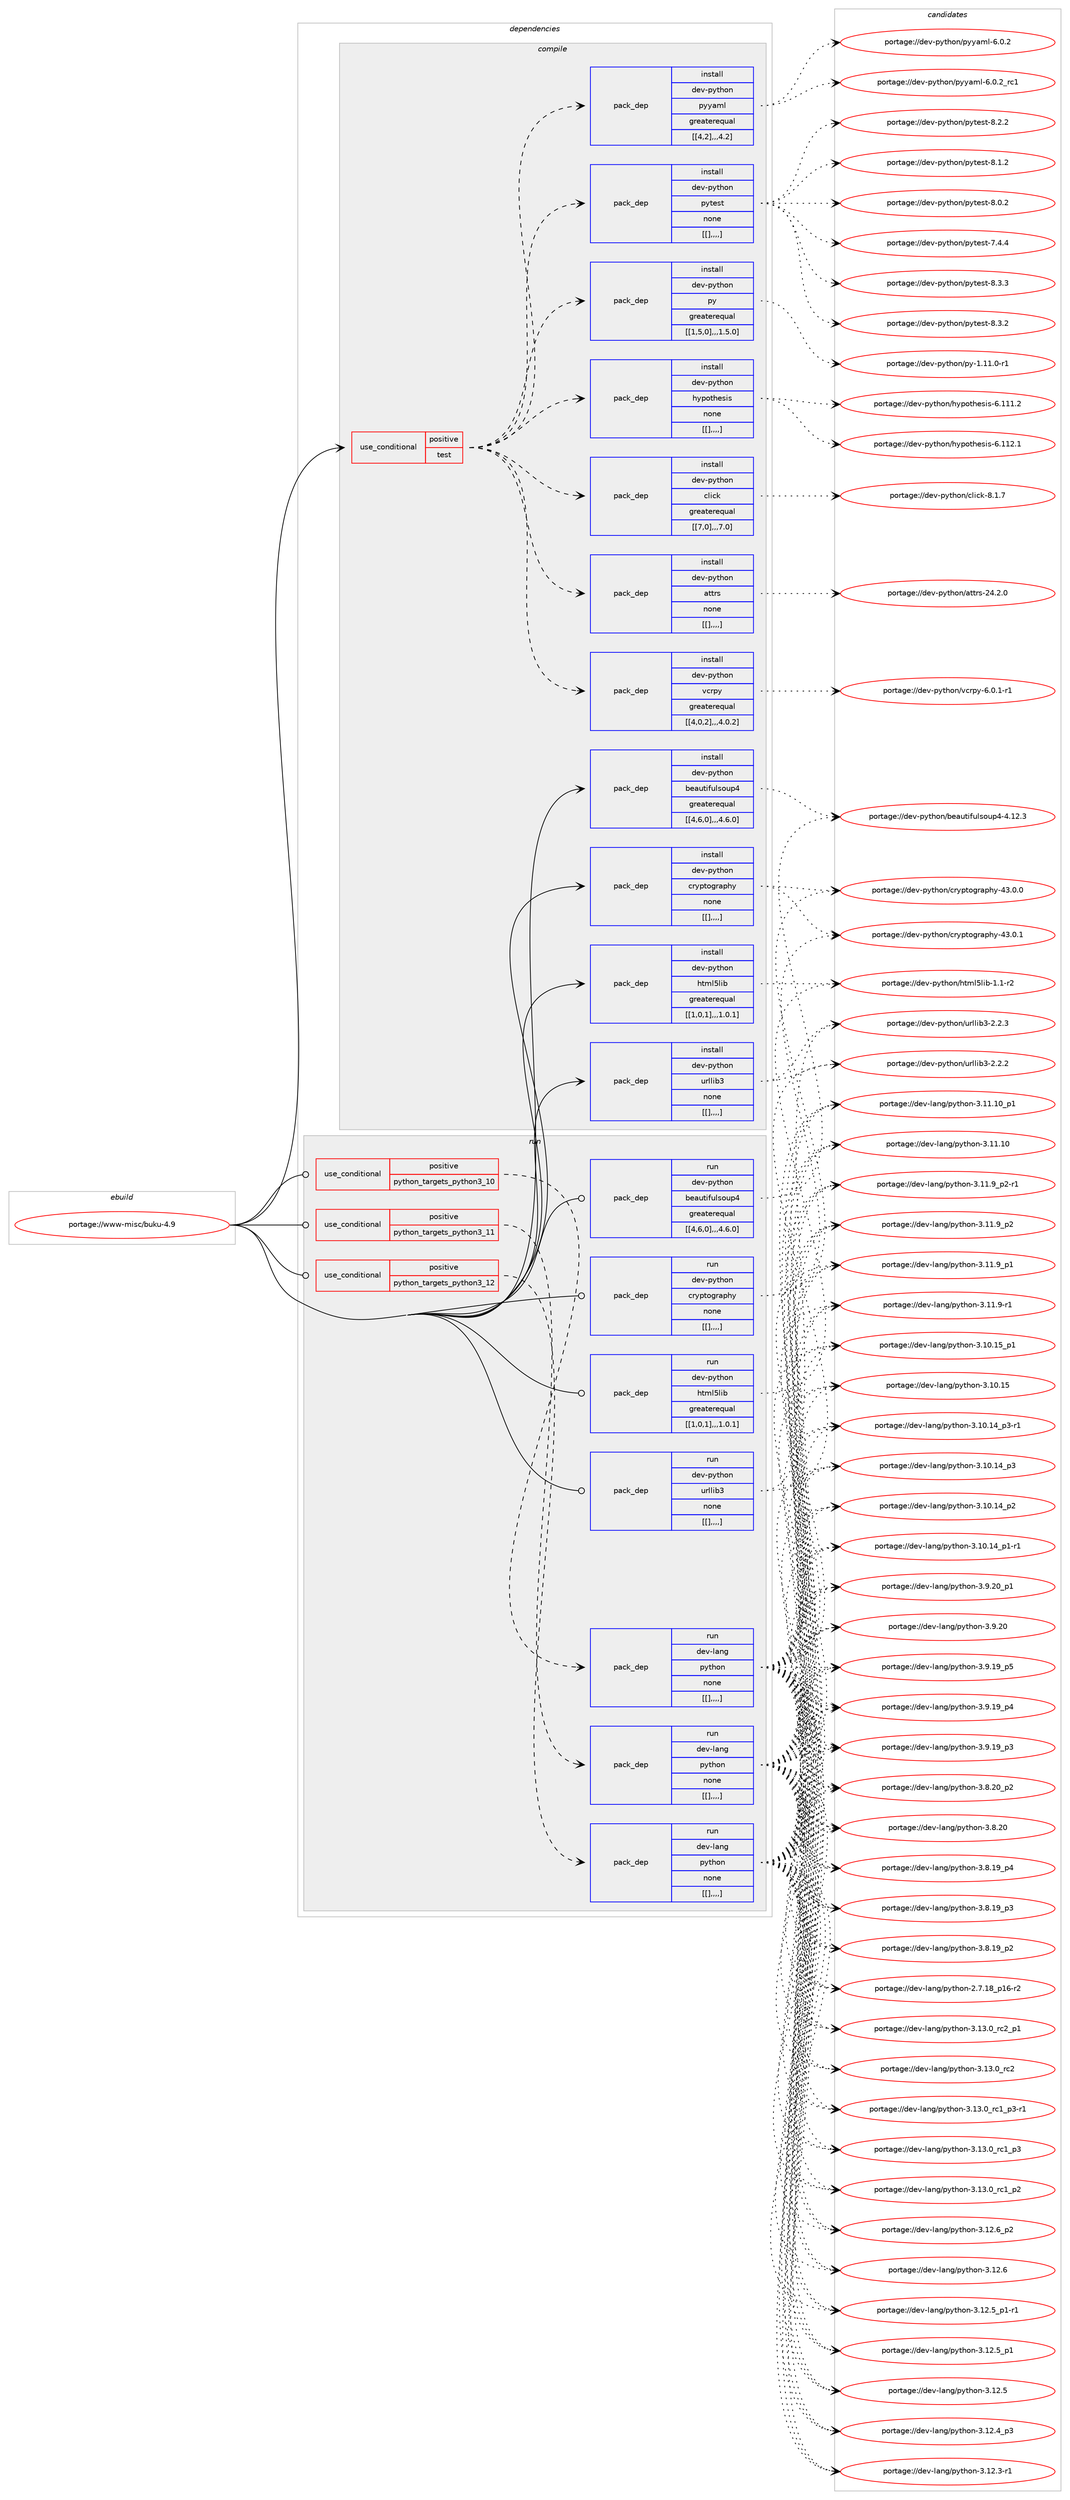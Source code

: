 digraph prolog {

# *************
# Graph options
# *************

newrank=true;
concentrate=true;
compound=true;
graph [rankdir=LR,fontname=Helvetica,fontsize=10,ranksep=1.5];#, ranksep=2.5, nodesep=0.2];
edge  [arrowhead=vee];
node  [fontname=Helvetica,fontsize=10];

# **********
# The ebuild
# **********

subgraph cluster_leftcol {
color=gray;
label=<<i>ebuild</i>>;
id [label="portage://www-misc/buku-4.9", color=red, width=4, href="../www-misc/buku-4.9.svg"];
}

# ****************
# The dependencies
# ****************

subgraph cluster_midcol {
color=gray;
label=<<i>dependencies</i>>;
subgraph cluster_compile {
fillcolor="#eeeeee";
style=filled;
label=<<i>compile</i>>;
subgraph cond125670 {
dependency466322 [label=<<TABLE BORDER="0" CELLBORDER="1" CELLSPACING="0" CELLPADDING="4"><TR><TD ROWSPAN="3" CELLPADDING="10">use_conditional</TD></TR><TR><TD>positive</TD></TR><TR><TD>test</TD></TR></TABLE>>, shape=none, color=red];
subgraph pack337269 {
dependency466323 [label=<<TABLE BORDER="0" CELLBORDER="1" CELLSPACING="0" CELLPADDING="4" WIDTH="220"><TR><TD ROWSPAN="6" CELLPADDING="30">pack_dep</TD></TR><TR><TD WIDTH="110">install</TD></TR><TR><TD>dev-python</TD></TR><TR><TD>attrs</TD></TR><TR><TD>none</TD></TR><TR><TD>[[],,,,]</TD></TR></TABLE>>, shape=none, color=blue];
}
dependency466322:e -> dependency466323:w [weight=20,style="dashed",arrowhead="vee"];
subgraph pack337270 {
dependency466324 [label=<<TABLE BORDER="0" CELLBORDER="1" CELLSPACING="0" CELLPADDING="4" WIDTH="220"><TR><TD ROWSPAN="6" CELLPADDING="30">pack_dep</TD></TR><TR><TD WIDTH="110">install</TD></TR><TR><TD>dev-python</TD></TR><TR><TD>click</TD></TR><TR><TD>greaterequal</TD></TR><TR><TD>[[7,0],,,7.0]</TD></TR></TABLE>>, shape=none, color=blue];
}
dependency466322:e -> dependency466324:w [weight=20,style="dashed",arrowhead="vee"];
subgraph pack337271 {
dependency466325 [label=<<TABLE BORDER="0" CELLBORDER="1" CELLSPACING="0" CELLPADDING="4" WIDTH="220"><TR><TD ROWSPAN="6" CELLPADDING="30">pack_dep</TD></TR><TR><TD WIDTH="110">install</TD></TR><TR><TD>dev-python</TD></TR><TR><TD>hypothesis</TD></TR><TR><TD>none</TD></TR><TR><TD>[[],,,,]</TD></TR></TABLE>>, shape=none, color=blue];
}
dependency466322:e -> dependency466325:w [weight=20,style="dashed",arrowhead="vee"];
subgraph pack337272 {
dependency466326 [label=<<TABLE BORDER="0" CELLBORDER="1" CELLSPACING="0" CELLPADDING="4" WIDTH="220"><TR><TD ROWSPAN="6" CELLPADDING="30">pack_dep</TD></TR><TR><TD WIDTH="110">install</TD></TR><TR><TD>dev-python</TD></TR><TR><TD>py</TD></TR><TR><TD>greaterequal</TD></TR><TR><TD>[[1,5,0],,,1.5.0]</TD></TR></TABLE>>, shape=none, color=blue];
}
dependency466322:e -> dependency466326:w [weight=20,style="dashed",arrowhead="vee"];
subgraph pack337273 {
dependency466327 [label=<<TABLE BORDER="0" CELLBORDER="1" CELLSPACING="0" CELLPADDING="4" WIDTH="220"><TR><TD ROWSPAN="6" CELLPADDING="30">pack_dep</TD></TR><TR><TD WIDTH="110">install</TD></TR><TR><TD>dev-python</TD></TR><TR><TD>pytest</TD></TR><TR><TD>none</TD></TR><TR><TD>[[],,,,]</TD></TR></TABLE>>, shape=none, color=blue];
}
dependency466322:e -> dependency466327:w [weight=20,style="dashed",arrowhead="vee"];
subgraph pack337274 {
dependency466328 [label=<<TABLE BORDER="0" CELLBORDER="1" CELLSPACING="0" CELLPADDING="4" WIDTH="220"><TR><TD ROWSPAN="6" CELLPADDING="30">pack_dep</TD></TR><TR><TD WIDTH="110">install</TD></TR><TR><TD>dev-python</TD></TR><TR><TD>pyyaml</TD></TR><TR><TD>greaterequal</TD></TR><TR><TD>[[4,2],,,4.2]</TD></TR></TABLE>>, shape=none, color=blue];
}
dependency466322:e -> dependency466328:w [weight=20,style="dashed",arrowhead="vee"];
subgraph pack337275 {
dependency466329 [label=<<TABLE BORDER="0" CELLBORDER="1" CELLSPACING="0" CELLPADDING="4" WIDTH="220"><TR><TD ROWSPAN="6" CELLPADDING="30">pack_dep</TD></TR><TR><TD WIDTH="110">install</TD></TR><TR><TD>dev-python</TD></TR><TR><TD>vcrpy</TD></TR><TR><TD>greaterequal</TD></TR><TR><TD>[[4,0,2],,,4.0.2]</TD></TR></TABLE>>, shape=none, color=blue];
}
dependency466322:e -> dependency466329:w [weight=20,style="dashed",arrowhead="vee"];
}
id:e -> dependency466322:w [weight=20,style="solid",arrowhead="vee"];
subgraph pack337276 {
dependency466330 [label=<<TABLE BORDER="0" CELLBORDER="1" CELLSPACING="0" CELLPADDING="4" WIDTH="220"><TR><TD ROWSPAN="6" CELLPADDING="30">pack_dep</TD></TR><TR><TD WIDTH="110">install</TD></TR><TR><TD>dev-python</TD></TR><TR><TD>beautifulsoup4</TD></TR><TR><TD>greaterequal</TD></TR><TR><TD>[[4,6,0],,,4.6.0]</TD></TR></TABLE>>, shape=none, color=blue];
}
id:e -> dependency466330:w [weight=20,style="solid",arrowhead="vee"];
subgraph pack337277 {
dependency466331 [label=<<TABLE BORDER="0" CELLBORDER="1" CELLSPACING="0" CELLPADDING="4" WIDTH="220"><TR><TD ROWSPAN="6" CELLPADDING="30">pack_dep</TD></TR><TR><TD WIDTH="110">install</TD></TR><TR><TD>dev-python</TD></TR><TR><TD>cryptography</TD></TR><TR><TD>none</TD></TR><TR><TD>[[],,,,]</TD></TR></TABLE>>, shape=none, color=blue];
}
id:e -> dependency466331:w [weight=20,style="solid",arrowhead="vee"];
subgraph pack337278 {
dependency466332 [label=<<TABLE BORDER="0" CELLBORDER="1" CELLSPACING="0" CELLPADDING="4" WIDTH="220"><TR><TD ROWSPAN="6" CELLPADDING="30">pack_dep</TD></TR><TR><TD WIDTH="110">install</TD></TR><TR><TD>dev-python</TD></TR><TR><TD>html5lib</TD></TR><TR><TD>greaterequal</TD></TR><TR><TD>[[1,0,1],,,1.0.1]</TD></TR></TABLE>>, shape=none, color=blue];
}
id:e -> dependency466332:w [weight=20,style="solid",arrowhead="vee"];
subgraph pack337279 {
dependency466333 [label=<<TABLE BORDER="0" CELLBORDER="1" CELLSPACING="0" CELLPADDING="4" WIDTH="220"><TR><TD ROWSPAN="6" CELLPADDING="30">pack_dep</TD></TR><TR><TD WIDTH="110">install</TD></TR><TR><TD>dev-python</TD></TR><TR><TD>urllib3</TD></TR><TR><TD>none</TD></TR><TR><TD>[[],,,,]</TD></TR></TABLE>>, shape=none, color=blue];
}
id:e -> dependency466333:w [weight=20,style="solid",arrowhead="vee"];
}
subgraph cluster_compileandrun {
fillcolor="#eeeeee";
style=filled;
label=<<i>compile and run</i>>;
}
subgraph cluster_run {
fillcolor="#eeeeee";
style=filled;
label=<<i>run</i>>;
subgraph cond125671 {
dependency466334 [label=<<TABLE BORDER="0" CELLBORDER="1" CELLSPACING="0" CELLPADDING="4"><TR><TD ROWSPAN="3" CELLPADDING="10">use_conditional</TD></TR><TR><TD>positive</TD></TR><TR><TD>python_targets_python3_10</TD></TR></TABLE>>, shape=none, color=red];
subgraph pack337280 {
dependency466335 [label=<<TABLE BORDER="0" CELLBORDER="1" CELLSPACING="0" CELLPADDING="4" WIDTH="220"><TR><TD ROWSPAN="6" CELLPADDING="30">pack_dep</TD></TR><TR><TD WIDTH="110">run</TD></TR><TR><TD>dev-lang</TD></TR><TR><TD>python</TD></TR><TR><TD>none</TD></TR><TR><TD>[[],,,,]</TD></TR></TABLE>>, shape=none, color=blue];
}
dependency466334:e -> dependency466335:w [weight=20,style="dashed",arrowhead="vee"];
}
id:e -> dependency466334:w [weight=20,style="solid",arrowhead="odot"];
subgraph cond125672 {
dependency466336 [label=<<TABLE BORDER="0" CELLBORDER="1" CELLSPACING="0" CELLPADDING="4"><TR><TD ROWSPAN="3" CELLPADDING="10">use_conditional</TD></TR><TR><TD>positive</TD></TR><TR><TD>python_targets_python3_11</TD></TR></TABLE>>, shape=none, color=red];
subgraph pack337281 {
dependency466337 [label=<<TABLE BORDER="0" CELLBORDER="1" CELLSPACING="0" CELLPADDING="4" WIDTH="220"><TR><TD ROWSPAN="6" CELLPADDING="30">pack_dep</TD></TR><TR><TD WIDTH="110">run</TD></TR><TR><TD>dev-lang</TD></TR><TR><TD>python</TD></TR><TR><TD>none</TD></TR><TR><TD>[[],,,,]</TD></TR></TABLE>>, shape=none, color=blue];
}
dependency466336:e -> dependency466337:w [weight=20,style="dashed",arrowhead="vee"];
}
id:e -> dependency466336:w [weight=20,style="solid",arrowhead="odot"];
subgraph cond125673 {
dependency466338 [label=<<TABLE BORDER="0" CELLBORDER="1" CELLSPACING="0" CELLPADDING="4"><TR><TD ROWSPAN="3" CELLPADDING="10">use_conditional</TD></TR><TR><TD>positive</TD></TR><TR><TD>python_targets_python3_12</TD></TR></TABLE>>, shape=none, color=red];
subgraph pack337282 {
dependency466339 [label=<<TABLE BORDER="0" CELLBORDER="1" CELLSPACING="0" CELLPADDING="4" WIDTH="220"><TR><TD ROWSPAN="6" CELLPADDING="30">pack_dep</TD></TR><TR><TD WIDTH="110">run</TD></TR><TR><TD>dev-lang</TD></TR><TR><TD>python</TD></TR><TR><TD>none</TD></TR><TR><TD>[[],,,,]</TD></TR></TABLE>>, shape=none, color=blue];
}
dependency466338:e -> dependency466339:w [weight=20,style="dashed",arrowhead="vee"];
}
id:e -> dependency466338:w [weight=20,style="solid",arrowhead="odot"];
subgraph pack337283 {
dependency466340 [label=<<TABLE BORDER="0" CELLBORDER="1" CELLSPACING="0" CELLPADDING="4" WIDTH="220"><TR><TD ROWSPAN="6" CELLPADDING="30">pack_dep</TD></TR><TR><TD WIDTH="110">run</TD></TR><TR><TD>dev-python</TD></TR><TR><TD>beautifulsoup4</TD></TR><TR><TD>greaterequal</TD></TR><TR><TD>[[4,6,0],,,4.6.0]</TD></TR></TABLE>>, shape=none, color=blue];
}
id:e -> dependency466340:w [weight=20,style="solid",arrowhead="odot"];
subgraph pack337284 {
dependency466341 [label=<<TABLE BORDER="0" CELLBORDER="1" CELLSPACING="0" CELLPADDING="4" WIDTH="220"><TR><TD ROWSPAN="6" CELLPADDING="30">pack_dep</TD></TR><TR><TD WIDTH="110">run</TD></TR><TR><TD>dev-python</TD></TR><TR><TD>cryptography</TD></TR><TR><TD>none</TD></TR><TR><TD>[[],,,,]</TD></TR></TABLE>>, shape=none, color=blue];
}
id:e -> dependency466341:w [weight=20,style="solid",arrowhead="odot"];
subgraph pack337285 {
dependency466342 [label=<<TABLE BORDER="0" CELLBORDER="1" CELLSPACING="0" CELLPADDING="4" WIDTH="220"><TR><TD ROWSPAN="6" CELLPADDING="30">pack_dep</TD></TR><TR><TD WIDTH="110">run</TD></TR><TR><TD>dev-python</TD></TR><TR><TD>html5lib</TD></TR><TR><TD>greaterequal</TD></TR><TR><TD>[[1,0,1],,,1.0.1]</TD></TR></TABLE>>, shape=none, color=blue];
}
id:e -> dependency466342:w [weight=20,style="solid",arrowhead="odot"];
subgraph pack337286 {
dependency466343 [label=<<TABLE BORDER="0" CELLBORDER="1" CELLSPACING="0" CELLPADDING="4" WIDTH="220"><TR><TD ROWSPAN="6" CELLPADDING="30">pack_dep</TD></TR><TR><TD WIDTH="110">run</TD></TR><TR><TD>dev-python</TD></TR><TR><TD>urllib3</TD></TR><TR><TD>none</TD></TR><TR><TD>[[],,,,]</TD></TR></TABLE>>, shape=none, color=blue];
}
id:e -> dependency466343:w [weight=20,style="solid",arrowhead="odot"];
}
}

# **************
# The candidates
# **************

subgraph cluster_choices {
rank=same;
color=gray;
label=<<i>candidates</i>>;

subgraph choice337269 {
color=black;
nodesep=1;
choice10010111845112121116104111110479711611611411545505246504648 [label="portage://dev-python/attrs-24.2.0", color=red, width=4,href="../dev-python/attrs-24.2.0.svg"];
dependency466323:e -> choice10010111845112121116104111110479711611611411545505246504648:w [style=dotted,weight="100"];
}
subgraph choice337270 {
color=black;
nodesep=1;
choice10010111845112121116104111110479910810599107455646494655 [label="portage://dev-python/click-8.1.7", color=red, width=4,href="../dev-python/click-8.1.7.svg"];
dependency466324:e -> choice10010111845112121116104111110479910810599107455646494655:w [style=dotted,weight="100"];
}
subgraph choice337271 {
color=black;
nodesep=1;
choice10010111845112121116104111110471041211121111161041011151051154554464949504649 [label="portage://dev-python/hypothesis-6.112.1", color=red, width=4,href="../dev-python/hypothesis-6.112.1.svg"];
choice10010111845112121116104111110471041211121111161041011151051154554464949494650 [label="portage://dev-python/hypothesis-6.111.2", color=red, width=4,href="../dev-python/hypothesis-6.111.2.svg"];
dependency466325:e -> choice10010111845112121116104111110471041211121111161041011151051154554464949504649:w [style=dotted,weight="100"];
dependency466325:e -> choice10010111845112121116104111110471041211121111161041011151051154554464949494650:w [style=dotted,weight="100"];
}
subgraph choice337272 {
color=black;
nodesep=1;
choice1001011184511212111610411111047112121454946494946484511449 [label="portage://dev-python/py-1.11.0-r1", color=red, width=4,href="../dev-python/py-1.11.0-r1.svg"];
dependency466326:e -> choice1001011184511212111610411111047112121454946494946484511449:w [style=dotted,weight="100"];
}
subgraph choice337273 {
color=black;
nodesep=1;
choice1001011184511212111610411111047112121116101115116455646514651 [label="portage://dev-python/pytest-8.3.3", color=red, width=4,href="../dev-python/pytest-8.3.3.svg"];
choice1001011184511212111610411111047112121116101115116455646514650 [label="portage://dev-python/pytest-8.3.2", color=red, width=4,href="../dev-python/pytest-8.3.2.svg"];
choice1001011184511212111610411111047112121116101115116455646504650 [label="portage://dev-python/pytest-8.2.2", color=red, width=4,href="../dev-python/pytest-8.2.2.svg"];
choice1001011184511212111610411111047112121116101115116455646494650 [label="portage://dev-python/pytest-8.1.2", color=red, width=4,href="../dev-python/pytest-8.1.2.svg"];
choice1001011184511212111610411111047112121116101115116455646484650 [label="portage://dev-python/pytest-8.0.2", color=red, width=4,href="../dev-python/pytest-8.0.2.svg"];
choice1001011184511212111610411111047112121116101115116455546524652 [label="portage://dev-python/pytest-7.4.4", color=red, width=4,href="../dev-python/pytest-7.4.4.svg"];
dependency466327:e -> choice1001011184511212111610411111047112121116101115116455646514651:w [style=dotted,weight="100"];
dependency466327:e -> choice1001011184511212111610411111047112121116101115116455646514650:w [style=dotted,weight="100"];
dependency466327:e -> choice1001011184511212111610411111047112121116101115116455646504650:w [style=dotted,weight="100"];
dependency466327:e -> choice1001011184511212111610411111047112121116101115116455646494650:w [style=dotted,weight="100"];
dependency466327:e -> choice1001011184511212111610411111047112121116101115116455646484650:w [style=dotted,weight="100"];
dependency466327:e -> choice1001011184511212111610411111047112121116101115116455546524652:w [style=dotted,weight="100"];
}
subgraph choice337274 {
color=black;
nodesep=1;
choice100101118451121211161041111104711212112197109108455446484650951149949 [label="portage://dev-python/pyyaml-6.0.2_rc1", color=red, width=4,href="../dev-python/pyyaml-6.0.2_rc1.svg"];
choice100101118451121211161041111104711212112197109108455446484650 [label="portage://dev-python/pyyaml-6.0.2", color=red, width=4,href="../dev-python/pyyaml-6.0.2.svg"];
dependency466328:e -> choice100101118451121211161041111104711212112197109108455446484650951149949:w [style=dotted,weight="100"];
dependency466328:e -> choice100101118451121211161041111104711212112197109108455446484650:w [style=dotted,weight="100"];
}
subgraph choice337275 {
color=black;
nodesep=1;
choice1001011184511212111610411111047118991141121214554464846494511449 [label="portage://dev-python/vcrpy-6.0.1-r1", color=red, width=4,href="../dev-python/vcrpy-6.0.1-r1.svg"];
dependency466329:e -> choice1001011184511212111610411111047118991141121214554464846494511449:w [style=dotted,weight="100"];
}
subgraph choice337276 {
color=black;
nodesep=1;
choice100101118451121211161041111104798101971171161051021171081151111171125245524649504651 [label="portage://dev-python/beautifulsoup4-4.12.3", color=red, width=4,href="../dev-python/beautifulsoup4-4.12.3.svg"];
dependency466330:e -> choice100101118451121211161041111104798101971171161051021171081151111171125245524649504651:w [style=dotted,weight="100"];
}
subgraph choice337277 {
color=black;
nodesep=1;
choice1001011184511212111610411111047991141211121161111031149711210412145525146484649 [label="portage://dev-python/cryptography-43.0.1", color=red, width=4,href="../dev-python/cryptography-43.0.1.svg"];
choice1001011184511212111610411111047991141211121161111031149711210412145525146484648 [label="portage://dev-python/cryptography-43.0.0", color=red, width=4,href="../dev-python/cryptography-43.0.0.svg"];
dependency466331:e -> choice1001011184511212111610411111047991141211121161111031149711210412145525146484649:w [style=dotted,weight="100"];
dependency466331:e -> choice1001011184511212111610411111047991141211121161111031149711210412145525146484648:w [style=dotted,weight="100"];
}
subgraph choice337278 {
color=black;
nodesep=1;
choice10010111845112121116104111110471041161091085310810598454946494511450 [label="portage://dev-python/html5lib-1.1-r2", color=red, width=4,href="../dev-python/html5lib-1.1-r2.svg"];
dependency466332:e -> choice10010111845112121116104111110471041161091085310810598454946494511450:w [style=dotted,weight="100"];
}
subgraph choice337279 {
color=black;
nodesep=1;
choice10010111845112121116104111110471171141081081059851455046504651 [label="portage://dev-python/urllib3-2.2.3", color=red, width=4,href="../dev-python/urllib3-2.2.3.svg"];
choice10010111845112121116104111110471171141081081059851455046504650 [label="portage://dev-python/urllib3-2.2.2", color=red, width=4,href="../dev-python/urllib3-2.2.2.svg"];
dependency466333:e -> choice10010111845112121116104111110471171141081081059851455046504651:w [style=dotted,weight="100"];
dependency466333:e -> choice10010111845112121116104111110471171141081081059851455046504650:w [style=dotted,weight="100"];
}
subgraph choice337280 {
color=black;
nodesep=1;
choice100101118451089711010347112121116104111110455146495146489511499509511249 [label="portage://dev-lang/python-3.13.0_rc2_p1", color=red, width=4,href="../dev-lang/python-3.13.0_rc2_p1.svg"];
choice10010111845108971101034711212111610411111045514649514648951149950 [label="portage://dev-lang/python-3.13.0_rc2", color=red, width=4,href="../dev-lang/python-3.13.0_rc2.svg"];
choice1001011184510897110103471121211161041111104551464951464895114994995112514511449 [label="portage://dev-lang/python-3.13.0_rc1_p3-r1", color=red, width=4,href="../dev-lang/python-3.13.0_rc1_p3-r1.svg"];
choice100101118451089711010347112121116104111110455146495146489511499499511251 [label="portage://dev-lang/python-3.13.0_rc1_p3", color=red, width=4,href="../dev-lang/python-3.13.0_rc1_p3.svg"];
choice100101118451089711010347112121116104111110455146495146489511499499511250 [label="portage://dev-lang/python-3.13.0_rc1_p2", color=red, width=4,href="../dev-lang/python-3.13.0_rc1_p2.svg"];
choice100101118451089711010347112121116104111110455146495046549511250 [label="portage://dev-lang/python-3.12.6_p2", color=red, width=4,href="../dev-lang/python-3.12.6_p2.svg"];
choice10010111845108971101034711212111610411111045514649504654 [label="portage://dev-lang/python-3.12.6", color=red, width=4,href="../dev-lang/python-3.12.6.svg"];
choice1001011184510897110103471121211161041111104551464950465395112494511449 [label="portage://dev-lang/python-3.12.5_p1-r1", color=red, width=4,href="../dev-lang/python-3.12.5_p1-r1.svg"];
choice100101118451089711010347112121116104111110455146495046539511249 [label="portage://dev-lang/python-3.12.5_p1", color=red, width=4,href="../dev-lang/python-3.12.5_p1.svg"];
choice10010111845108971101034711212111610411111045514649504653 [label="portage://dev-lang/python-3.12.5", color=red, width=4,href="../dev-lang/python-3.12.5.svg"];
choice100101118451089711010347112121116104111110455146495046529511251 [label="portage://dev-lang/python-3.12.4_p3", color=red, width=4,href="../dev-lang/python-3.12.4_p3.svg"];
choice100101118451089711010347112121116104111110455146495046514511449 [label="portage://dev-lang/python-3.12.3-r1", color=red, width=4,href="../dev-lang/python-3.12.3-r1.svg"];
choice10010111845108971101034711212111610411111045514649494649489511249 [label="portage://dev-lang/python-3.11.10_p1", color=red, width=4,href="../dev-lang/python-3.11.10_p1.svg"];
choice1001011184510897110103471121211161041111104551464949464948 [label="portage://dev-lang/python-3.11.10", color=red, width=4,href="../dev-lang/python-3.11.10.svg"];
choice1001011184510897110103471121211161041111104551464949465795112504511449 [label="portage://dev-lang/python-3.11.9_p2-r1", color=red, width=4,href="../dev-lang/python-3.11.9_p2-r1.svg"];
choice100101118451089711010347112121116104111110455146494946579511250 [label="portage://dev-lang/python-3.11.9_p2", color=red, width=4,href="../dev-lang/python-3.11.9_p2.svg"];
choice100101118451089711010347112121116104111110455146494946579511249 [label="portage://dev-lang/python-3.11.9_p1", color=red, width=4,href="../dev-lang/python-3.11.9_p1.svg"];
choice100101118451089711010347112121116104111110455146494946574511449 [label="portage://dev-lang/python-3.11.9-r1", color=red, width=4,href="../dev-lang/python-3.11.9-r1.svg"];
choice10010111845108971101034711212111610411111045514649484649539511249 [label="portage://dev-lang/python-3.10.15_p1", color=red, width=4,href="../dev-lang/python-3.10.15_p1.svg"];
choice1001011184510897110103471121211161041111104551464948464953 [label="portage://dev-lang/python-3.10.15", color=red, width=4,href="../dev-lang/python-3.10.15.svg"];
choice100101118451089711010347112121116104111110455146494846495295112514511449 [label="portage://dev-lang/python-3.10.14_p3-r1", color=red, width=4,href="../dev-lang/python-3.10.14_p3-r1.svg"];
choice10010111845108971101034711212111610411111045514649484649529511251 [label="portage://dev-lang/python-3.10.14_p3", color=red, width=4,href="../dev-lang/python-3.10.14_p3.svg"];
choice10010111845108971101034711212111610411111045514649484649529511250 [label="portage://dev-lang/python-3.10.14_p2", color=red, width=4,href="../dev-lang/python-3.10.14_p2.svg"];
choice100101118451089711010347112121116104111110455146494846495295112494511449 [label="portage://dev-lang/python-3.10.14_p1-r1", color=red, width=4,href="../dev-lang/python-3.10.14_p1-r1.svg"];
choice100101118451089711010347112121116104111110455146574650489511249 [label="portage://dev-lang/python-3.9.20_p1", color=red, width=4,href="../dev-lang/python-3.9.20_p1.svg"];
choice10010111845108971101034711212111610411111045514657465048 [label="portage://dev-lang/python-3.9.20", color=red, width=4,href="../dev-lang/python-3.9.20.svg"];
choice100101118451089711010347112121116104111110455146574649579511253 [label="portage://dev-lang/python-3.9.19_p5", color=red, width=4,href="../dev-lang/python-3.9.19_p5.svg"];
choice100101118451089711010347112121116104111110455146574649579511252 [label="portage://dev-lang/python-3.9.19_p4", color=red, width=4,href="../dev-lang/python-3.9.19_p4.svg"];
choice100101118451089711010347112121116104111110455146574649579511251 [label="portage://dev-lang/python-3.9.19_p3", color=red, width=4,href="../dev-lang/python-3.9.19_p3.svg"];
choice100101118451089711010347112121116104111110455146564650489511250 [label="portage://dev-lang/python-3.8.20_p2", color=red, width=4,href="../dev-lang/python-3.8.20_p2.svg"];
choice10010111845108971101034711212111610411111045514656465048 [label="portage://dev-lang/python-3.8.20", color=red, width=4,href="../dev-lang/python-3.8.20.svg"];
choice100101118451089711010347112121116104111110455146564649579511252 [label="portage://dev-lang/python-3.8.19_p4", color=red, width=4,href="../dev-lang/python-3.8.19_p4.svg"];
choice100101118451089711010347112121116104111110455146564649579511251 [label="portage://dev-lang/python-3.8.19_p3", color=red, width=4,href="../dev-lang/python-3.8.19_p3.svg"];
choice100101118451089711010347112121116104111110455146564649579511250 [label="portage://dev-lang/python-3.8.19_p2", color=red, width=4,href="../dev-lang/python-3.8.19_p2.svg"];
choice100101118451089711010347112121116104111110455046554649569511249544511450 [label="portage://dev-lang/python-2.7.18_p16-r2", color=red, width=4,href="../dev-lang/python-2.7.18_p16-r2.svg"];
dependency466335:e -> choice100101118451089711010347112121116104111110455146495146489511499509511249:w [style=dotted,weight="100"];
dependency466335:e -> choice10010111845108971101034711212111610411111045514649514648951149950:w [style=dotted,weight="100"];
dependency466335:e -> choice1001011184510897110103471121211161041111104551464951464895114994995112514511449:w [style=dotted,weight="100"];
dependency466335:e -> choice100101118451089711010347112121116104111110455146495146489511499499511251:w [style=dotted,weight="100"];
dependency466335:e -> choice100101118451089711010347112121116104111110455146495146489511499499511250:w [style=dotted,weight="100"];
dependency466335:e -> choice100101118451089711010347112121116104111110455146495046549511250:w [style=dotted,weight="100"];
dependency466335:e -> choice10010111845108971101034711212111610411111045514649504654:w [style=dotted,weight="100"];
dependency466335:e -> choice1001011184510897110103471121211161041111104551464950465395112494511449:w [style=dotted,weight="100"];
dependency466335:e -> choice100101118451089711010347112121116104111110455146495046539511249:w [style=dotted,weight="100"];
dependency466335:e -> choice10010111845108971101034711212111610411111045514649504653:w [style=dotted,weight="100"];
dependency466335:e -> choice100101118451089711010347112121116104111110455146495046529511251:w [style=dotted,weight="100"];
dependency466335:e -> choice100101118451089711010347112121116104111110455146495046514511449:w [style=dotted,weight="100"];
dependency466335:e -> choice10010111845108971101034711212111610411111045514649494649489511249:w [style=dotted,weight="100"];
dependency466335:e -> choice1001011184510897110103471121211161041111104551464949464948:w [style=dotted,weight="100"];
dependency466335:e -> choice1001011184510897110103471121211161041111104551464949465795112504511449:w [style=dotted,weight="100"];
dependency466335:e -> choice100101118451089711010347112121116104111110455146494946579511250:w [style=dotted,weight="100"];
dependency466335:e -> choice100101118451089711010347112121116104111110455146494946579511249:w [style=dotted,weight="100"];
dependency466335:e -> choice100101118451089711010347112121116104111110455146494946574511449:w [style=dotted,weight="100"];
dependency466335:e -> choice10010111845108971101034711212111610411111045514649484649539511249:w [style=dotted,weight="100"];
dependency466335:e -> choice1001011184510897110103471121211161041111104551464948464953:w [style=dotted,weight="100"];
dependency466335:e -> choice100101118451089711010347112121116104111110455146494846495295112514511449:w [style=dotted,weight="100"];
dependency466335:e -> choice10010111845108971101034711212111610411111045514649484649529511251:w [style=dotted,weight="100"];
dependency466335:e -> choice10010111845108971101034711212111610411111045514649484649529511250:w [style=dotted,weight="100"];
dependency466335:e -> choice100101118451089711010347112121116104111110455146494846495295112494511449:w [style=dotted,weight="100"];
dependency466335:e -> choice100101118451089711010347112121116104111110455146574650489511249:w [style=dotted,weight="100"];
dependency466335:e -> choice10010111845108971101034711212111610411111045514657465048:w [style=dotted,weight="100"];
dependency466335:e -> choice100101118451089711010347112121116104111110455146574649579511253:w [style=dotted,weight="100"];
dependency466335:e -> choice100101118451089711010347112121116104111110455146574649579511252:w [style=dotted,weight="100"];
dependency466335:e -> choice100101118451089711010347112121116104111110455146574649579511251:w [style=dotted,weight="100"];
dependency466335:e -> choice100101118451089711010347112121116104111110455146564650489511250:w [style=dotted,weight="100"];
dependency466335:e -> choice10010111845108971101034711212111610411111045514656465048:w [style=dotted,weight="100"];
dependency466335:e -> choice100101118451089711010347112121116104111110455146564649579511252:w [style=dotted,weight="100"];
dependency466335:e -> choice100101118451089711010347112121116104111110455146564649579511251:w [style=dotted,weight="100"];
dependency466335:e -> choice100101118451089711010347112121116104111110455146564649579511250:w [style=dotted,weight="100"];
dependency466335:e -> choice100101118451089711010347112121116104111110455046554649569511249544511450:w [style=dotted,weight="100"];
}
subgraph choice337281 {
color=black;
nodesep=1;
choice100101118451089711010347112121116104111110455146495146489511499509511249 [label="portage://dev-lang/python-3.13.0_rc2_p1", color=red, width=4,href="../dev-lang/python-3.13.0_rc2_p1.svg"];
choice10010111845108971101034711212111610411111045514649514648951149950 [label="portage://dev-lang/python-3.13.0_rc2", color=red, width=4,href="../dev-lang/python-3.13.0_rc2.svg"];
choice1001011184510897110103471121211161041111104551464951464895114994995112514511449 [label="portage://dev-lang/python-3.13.0_rc1_p3-r1", color=red, width=4,href="../dev-lang/python-3.13.0_rc1_p3-r1.svg"];
choice100101118451089711010347112121116104111110455146495146489511499499511251 [label="portage://dev-lang/python-3.13.0_rc1_p3", color=red, width=4,href="../dev-lang/python-3.13.0_rc1_p3.svg"];
choice100101118451089711010347112121116104111110455146495146489511499499511250 [label="portage://dev-lang/python-3.13.0_rc1_p2", color=red, width=4,href="../dev-lang/python-3.13.0_rc1_p2.svg"];
choice100101118451089711010347112121116104111110455146495046549511250 [label="portage://dev-lang/python-3.12.6_p2", color=red, width=4,href="../dev-lang/python-3.12.6_p2.svg"];
choice10010111845108971101034711212111610411111045514649504654 [label="portage://dev-lang/python-3.12.6", color=red, width=4,href="../dev-lang/python-3.12.6.svg"];
choice1001011184510897110103471121211161041111104551464950465395112494511449 [label="portage://dev-lang/python-3.12.5_p1-r1", color=red, width=4,href="../dev-lang/python-3.12.5_p1-r1.svg"];
choice100101118451089711010347112121116104111110455146495046539511249 [label="portage://dev-lang/python-3.12.5_p1", color=red, width=4,href="../dev-lang/python-3.12.5_p1.svg"];
choice10010111845108971101034711212111610411111045514649504653 [label="portage://dev-lang/python-3.12.5", color=red, width=4,href="../dev-lang/python-3.12.5.svg"];
choice100101118451089711010347112121116104111110455146495046529511251 [label="portage://dev-lang/python-3.12.4_p3", color=red, width=4,href="../dev-lang/python-3.12.4_p3.svg"];
choice100101118451089711010347112121116104111110455146495046514511449 [label="portage://dev-lang/python-3.12.3-r1", color=red, width=4,href="../dev-lang/python-3.12.3-r1.svg"];
choice10010111845108971101034711212111610411111045514649494649489511249 [label="portage://dev-lang/python-3.11.10_p1", color=red, width=4,href="../dev-lang/python-3.11.10_p1.svg"];
choice1001011184510897110103471121211161041111104551464949464948 [label="portage://dev-lang/python-3.11.10", color=red, width=4,href="../dev-lang/python-3.11.10.svg"];
choice1001011184510897110103471121211161041111104551464949465795112504511449 [label="portage://dev-lang/python-3.11.9_p2-r1", color=red, width=4,href="../dev-lang/python-3.11.9_p2-r1.svg"];
choice100101118451089711010347112121116104111110455146494946579511250 [label="portage://dev-lang/python-3.11.9_p2", color=red, width=4,href="../dev-lang/python-3.11.9_p2.svg"];
choice100101118451089711010347112121116104111110455146494946579511249 [label="portage://dev-lang/python-3.11.9_p1", color=red, width=4,href="../dev-lang/python-3.11.9_p1.svg"];
choice100101118451089711010347112121116104111110455146494946574511449 [label="portage://dev-lang/python-3.11.9-r1", color=red, width=4,href="../dev-lang/python-3.11.9-r1.svg"];
choice10010111845108971101034711212111610411111045514649484649539511249 [label="portage://dev-lang/python-3.10.15_p1", color=red, width=4,href="../dev-lang/python-3.10.15_p1.svg"];
choice1001011184510897110103471121211161041111104551464948464953 [label="portage://dev-lang/python-3.10.15", color=red, width=4,href="../dev-lang/python-3.10.15.svg"];
choice100101118451089711010347112121116104111110455146494846495295112514511449 [label="portage://dev-lang/python-3.10.14_p3-r1", color=red, width=4,href="../dev-lang/python-3.10.14_p3-r1.svg"];
choice10010111845108971101034711212111610411111045514649484649529511251 [label="portage://dev-lang/python-3.10.14_p3", color=red, width=4,href="../dev-lang/python-3.10.14_p3.svg"];
choice10010111845108971101034711212111610411111045514649484649529511250 [label="portage://dev-lang/python-3.10.14_p2", color=red, width=4,href="../dev-lang/python-3.10.14_p2.svg"];
choice100101118451089711010347112121116104111110455146494846495295112494511449 [label="portage://dev-lang/python-3.10.14_p1-r1", color=red, width=4,href="../dev-lang/python-3.10.14_p1-r1.svg"];
choice100101118451089711010347112121116104111110455146574650489511249 [label="portage://dev-lang/python-3.9.20_p1", color=red, width=4,href="../dev-lang/python-3.9.20_p1.svg"];
choice10010111845108971101034711212111610411111045514657465048 [label="portage://dev-lang/python-3.9.20", color=red, width=4,href="../dev-lang/python-3.9.20.svg"];
choice100101118451089711010347112121116104111110455146574649579511253 [label="portage://dev-lang/python-3.9.19_p5", color=red, width=4,href="../dev-lang/python-3.9.19_p5.svg"];
choice100101118451089711010347112121116104111110455146574649579511252 [label="portage://dev-lang/python-3.9.19_p4", color=red, width=4,href="../dev-lang/python-3.9.19_p4.svg"];
choice100101118451089711010347112121116104111110455146574649579511251 [label="portage://dev-lang/python-3.9.19_p3", color=red, width=4,href="../dev-lang/python-3.9.19_p3.svg"];
choice100101118451089711010347112121116104111110455146564650489511250 [label="portage://dev-lang/python-3.8.20_p2", color=red, width=4,href="../dev-lang/python-3.8.20_p2.svg"];
choice10010111845108971101034711212111610411111045514656465048 [label="portage://dev-lang/python-3.8.20", color=red, width=4,href="../dev-lang/python-3.8.20.svg"];
choice100101118451089711010347112121116104111110455146564649579511252 [label="portage://dev-lang/python-3.8.19_p4", color=red, width=4,href="../dev-lang/python-3.8.19_p4.svg"];
choice100101118451089711010347112121116104111110455146564649579511251 [label="portage://dev-lang/python-3.8.19_p3", color=red, width=4,href="../dev-lang/python-3.8.19_p3.svg"];
choice100101118451089711010347112121116104111110455146564649579511250 [label="portage://dev-lang/python-3.8.19_p2", color=red, width=4,href="../dev-lang/python-3.8.19_p2.svg"];
choice100101118451089711010347112121116104111110455046554649569511249544511450 [label="portage://dev-lang/python-2.7.18_p16-r2", color=red, width=4,href="../dev-lang/python-2.7.18_p16-r2.svg"];
dependency466337:e -> choice100101118451089711010347112121116104111110455146495146489511499509511249:w [style=dotted,weight="100"];
dependency466337:e -> choice10010111845108971101034711212111610411111045514649514648951149950:w [style=dotted,weight="100"];
dependency466337:e -> choice1001011184510897110103471121211161041111104551464951464895114994995112514511449:w [style=dotted,weight="100"];
dependency466337:e -> choice100101118451089711010347112121116104111110455146495146489511499499511251:w [style=dotted,weight="100"];
dependency466337:e -> choice100101118451089711010347112121116104111110455146495146489511499499511250:w [style=dotted,weight="100"];
dependency466337:e -> choice100101118451089711010347112121116104111110455146495046549511250:w [style=dotted,weight="100"];
dependency466337:e -> choice10010111845108971101034711212111610411111045514649504654:w [style=dotted,weight="100"];
dependency466337:e -> choice1001011184510897110103471121211161041111104551464950465395112494511449:w [style=dotted,weight="100"];
dependency466337:e -> choice100101118451089711010347112121116104111110455146495046539511249:w [style=dotted,weight="100"];
dependency466337:e -> choice10010111845108971101034711212111610411111045514649504653:w [style=dotted,weight="100"];
dependency466337:e -> choice100101118451089711010347112121116104111110455146495046529511251:w [style=dotted,weight="100"];
dependency466337:e -> choice100101118451089711010347112121116104111110455146495046514511449:w [style=dotted,weight="100"];
dependency466337:e -> choice10010111845108971101034711212111610411111045514649494649489511249:w [style=dotted,weight="100"];
dependency466337:e -> choice1001011184510897110103471121211161041111104551464949464948:w [style=dotted,weight="100"];
dependency466337:e -> choice1001011184510897110103471121211161041111104551464949465795112504511449:w [style=dotted,weight="100"];
dependency466337:e -> choice100101118451089711010347112121116104111110455146494946579511250:w [style=dotted,weight="100"];
dependency466337:e -> choice100101118451089711010347112121116104111110455146494946579511249:w [style=dotted,weight="100"];
dependency466337:e -> choice100101118451089711010347112121116104111110455146494946574511449:w [style=dotted,weight="100"];
dependency466337:e -> choice10010111845108971101034711212111610411111045514649484649539511249:w [style=dotted,weight="100"];
dependency466337:e -> choice1001011184510897110103471121211161041111104551464948464953:w [style=dotted,weight="100"];
dependency466337:e -> choice100101118451089711010347112121116104111110455146494846495295112514511449:w [style=dotted,weight="100"];
dependency466337:e -> choice10010111845108971101034711212111610411111045514649484649529511251:w [style=dotted,weight="100"];
dependency466337:e -> choice10010111845108971101034711212111610411111045514649484649529511250:w [style=dotted,weight="100"];
dependency466337:e -> choice100101118451089711010347112121116104111110455146494846495295112494511449:w [style=dotted,weight="100"];
dependency466337:e -> choice100101118451089711010347112121116104111110455146574650489511249:w [style=dotted,weight="100"];
dependency466337:e -> choice10010111845108971101034711212111610411111045514657465048:w [style=dotted,weight="100"];
dependency466337:e -> choice100101118451089711010347112121116104111110455146574649579511253:w [style=dotted,weight="100"];
dependency466337:e -> choice100101118451089711010347112121116104111110455146574649579511252:w [style=dotted,weight="100"];
dependency466337:e -> choice100101118451089711010347112121116104111110455146574649579511251:w [style=dotted,weight="100"];
dependency466337:e -> choice100101118451089711010347112121116104111110455146564650489511250:w [style=dotted,weight="100"];
dependency466337:e -> choice10010111845108971101034711212111610411111045514656465048:w [style=dotted,weight="100"];
dependency466337:e -> choice100101118451089711010347112121116104111110455146564649579511252:w [style=dotted,weight="100"];
dependency466337:e -> choice100101118451089711010347112121116104111110455146564649579511251:w [style=dotted,weight="100"];
dependency466337:e -> choice100101118451089711010347112121116104111110455146564649579511250:w [style=dotted,weight="100"];
dependency466337:e -> choice100101118451089711010347112121116104111110455046554649569511249544511450:w [style=dotted,weight="100"];
}
subgraph choice337282 {
color=black;
nodesep=1;
choice100101118451089711010347112121116104111110455146495146489511499509511249 [label="portage://dev-lang/python-3.13.0_rc2_p1", color=red, width=4,href="../dev-lang/python-3.13.0_rc2_p1.svg"];
choice10010111845108971101034711212111610411111045514649514648951149950 [label="portage://dev-lang/python-3.13.0_rc2", color=red, width=4,href="../dev-lang/python-3.13.0_rc2.svg"];
choice1001011184510897110103471121211161041111104551464951464895114994995112514511449 [label="portage://dev-lang/python-3.13.0_rc1_p3-r1", color=red, width=4,href="../dev-lang/python-3.13.0_rc1_p3-r1.svg"];
choice100101118451089711010347112121116104111110455146495146489511499499511251 [label="portage://dev-lang/python-3.13.0_rc1_p3", color=red, width=4,href="../dev-lang/python-3.13.0_rc1_p3.svg"];
choice100101118451089711010347112121116104111110455146495146489511499499511250 [label="portage://dev-lang/python-3.13.0_rc1_p2", color=red, width=4,href="../dev-lang/python-3.13.0_rc1_p2.svg"];
choice100101118451089711010347112121116104111110455146495046549511250 [label="portage://dev-lang/python-3.12.6_p2", color=red, width=4,href="../dev-lang/python-3.12.6_p2.svg"];
choice10010111845108971101034711212111610411111045514649504654 [label="portage://dev-lang/python-3.12.6", color=red, width=4,href="../dev-lang/python-3.12.6.svg"];
choice1001011184510897110103471121211161041111104551464950465395112494511449 [label="portage://dev-lang/python-3.12.5_p1-r1", color=red, width=4,href="../dev-lang/python-3.12.5_p1-r1.svg"];
choice100101118451089711010347112121116104111110455146495046539511249 [label="portage://dev-lang/python-3.12.5_p1", color=red, width=4,href="../dev-lang/python-3.12.5_p1.svg"];
choice10010111845108971101034711212111610411111045514649504653 [label="portage://dev-lang/python-3.12.5", color=red, width=4,href="../dev-lang/python-3.12.5.svg"];
choice100101118451089711010347112121116104111110455146495046529511251 [label="portage://dev-lang/python-3.12.4_p3", color=red, width=4,href="../dev-lang/python-3.12.4_p3.svg"];
choice100101118451089711010347112121116104111110455146495046514511449 [label="portage://dev-lang/python-3.12.3-r1", color=red, width=4,href="../dev-lang/python-3.12.3-r1.svg"];
choice10010111845108971101034711212111610411111045514649494649489511249 [label="portage://dev-lang/python-3.11.10_p1", color=red, width=4,href="../dev-lang/python-3.11.10_p1.svg"];
choice1001011184510897110103471121211161041111104551464949464948 [label="portage://dev-lang/python-3.11.10", color=red, width=4,href="../dev-lang/python-3.11.10.svg"];
choice1001011184510897110103471121211161041111104551464949465795112504511449 [label="portage://dev-lang/python-3.11.9_p2-r1", color=red, width=4,href="../dev-lang/python-3.11.9_p2-r1.svg"];
choice100101118451089711010347112121116104111110455146494946579511250 [label="portage://dev-lang/python-3.11.9_p2", color=red, width=4,href="../dev-lang/python-3.11.9_p2.svg"];
choice100101118451089711010347112121116104111110455146494946579511249 [label="portage://dev-lang/python-3.11.9_p1", color=red, width=4,href="../dev-lang/python-3.11.9_p1.svg"];
choice100101118451089711010347112121116104111110455146494946574511449 [label="portage://dev-lang/python-3.11.9-r1", color=red, width=4,href="../dev-lang/python-3.11.9-r1.svg"];
choice10010111845108971101034711212111610411111045514649484649539511249 [label="portage://dev-lang/python-3.10.15_p1", color=red, width=4,href="../dev-lang/python-3.10.15_p1.svg"];
choice1001011184510897110103471121211161041111104551464948464953 [label="portage://dev-lang/python-3.10.15", color=red, width=4,href="../dev-lang/python-3.10.15.svg"];
choice100101118451089711010347112121116104111110455146494846495295112514511449 [label="portage://dev-lang/python-3.10.14_p3-r1", color=red, width=4,href="../dev-lang/python-3.10.14_p3-r1.svg"];
choice10010111845108971101034711212111610411111045514649484649529511251 [label="portage://dev-lang/python-3.10.14_p3", color=red, width=4,href="../dev-lang/python-3.10.14_p3.svg"];
choice10010111845108971101034711212111610411111045514649484649529511250 [label="portage://dev-lang/python-3.10.14_p2", color=red, width=4,href="../dev-lang/python-3.10.14_p2.svg"];
choice100101118451089711010347112121116104111110455146494846495295112494511449 [label="portage://dev-lang/python-3.10.14_p1-r1", color=red, width=4,href="../dev-lang/python-3.10.14_p1-r1.svg"];
choice100101118451089711010347112121116104111110455146574650489511249 [label="portage://dev-lang/python-3.9.20_p1", color=red, width=4,href="../dev-lang/python-3.9.20_p1.svg"];
choice10010111845108971101034711212111610411111045514657465048 [label="portage://dev-lang/python-3.9.20", color=red, width=4,href="../dev-lang/python-3.9.20.svg"];
choice100101118451089711010347112121116104111110455146574649579511253 [label="portage://dev-lang/python-3.9.19_p5", color=red, width=4,href="../dev-lang/python-3.9.19_p5.svg"];
choice100101118451089711010347112121116104111110455146574649579511252 [label="portage://dev-lang/python-3.9.19_p4", color=red, width=4,href="../dev-lang/python-3.9.19_p4.svg"];
choice100101118451089711010347112121116104111110455146574649579511251 [label="portage://dev-lang/python-3.9.19_p3", color=red, width=4,href="../dev-lang/python-3.9.19_p3.svg"];
choice100101118451089711010347112121116104111110455146564650489511250 [label="portage://dev-lang/python-3.8.20_p2", color=red, width=4,href="../dev-lang/python-3.8.20_p2.svg"];
choice10010111845108971101034711212111610411111045514656465048 [label="portage://dev-lang/python-3.8.20", color=red, width=4,href="../dev-lang/python-3.8.20.svg"];
choice100101118451089711010347112121116104111110455146564649579511252 [label="portage://dev-lang/python-3.8.19_p4", color=red, width=4,href="../dev-lang/python-3.8.19_p4.svg"];
choice100101118451089711010347112121116104111110455146564649579511251 [label="portage://dev-lang/python-3.8.19_p3", color=red, width=4,href="../dev-lang/python-3.8.19_p3.svg"];
choice100101118451089711010347112121116104111110455146564649579511250 [label="portage://dev-lang/python-3.8.19_p2", color=red, width=4,href="../dev-lang/python-3.8.19_p2.svg"];
choice100101118451089711010347112121116104111110455046554649569511249544511450 [label="portage://dev-lang/python-2.7.18_p16-r2", color=red, width=4,href="../dev-lang/python-2.7.18_p16-r2.svg"];
dependency466339:e -> choice100101118451089711010347112121116104111110455146495146489511499509511249:w [style=dotted,weight="100"];
dependency466339:e -> choice10010111845108971101034711212111610411111045514649514648951149950:w [style=dotted,weight="100"];
dependency466339:e -> choice1001011184510897110103471121211161041111104551464951464895114994995112514511449:w [style=dotted,weight="100"];
dependency466339:e -> choice100101118451089711010347112121116104111110455146495146489511499499511251:w [style=dotted,weight="100"];
dependency466339:e -> choice100101118451089711010347112121116104111110455146495146489511499499511250:w [style=dotted,weight="100"];
dependency466339:e -> choice100101118451089711010347112121116104111110455146495046549511250:w [style=dotted,weight="100"];
dependency466339:e -> choice10010111845108971101034711212111610411111045514649504654:w [style=dotted,weight="100"];
dependency466339:e -> choice1001011184510897110103471121211161041111104551464950465395112494511449:w [style=dotted,weight="100"];
dependency466339:e -> choice100101118451089711010347112121116104111110455146495046539511249:w [style=dotted,weight="100"];
dependency466339:e -> choice10010111845108971101034711212111610411111045514649504653:w [style=dotted,weight="100"];
dependency466339:e -> choice100101118451089711010347112121116104111110455146495046529511251:w [style=dotted,weight="100"];
dependency466339:e -> choice100101118451089711010347112121116104111110455146495046514511449:w [style=dotted,weight="100"];
dependency466339:e -> choice10010111845108971101034711212111610411111045514649494649489511249:w [style=dotted,weight="100"];
dependency466339:e -> choice1001011184510897110103471121211161041111104551464949464948:w [style=dotted,weight="100"];
dependency466339:e -> choice1001011184510897110103471121211161041111104551464949465795112504511449:w [style=dotted,weight="100"];
dependency466339:e -> choice100101118451089711010347112121116104111110455146494946579511250:w [style=dotted,weight="100"];
dependency466339:e -> choice100101118451089711010347112121116104111110455146494946579511249:w [style=dotted,weight="100"];
dependency466339:e -> choice100101118451089711010347112121116104111110455146494946574511449:w [style=dotted,weight="100"];
dependency466339:e -> choice10010111845108971101034711212111610411111045514649484649539511249:w [style=dotted,weight="100"];
dependency466339:e -> choice1001011184510897110103471121211161041111104551464948464953:w [style=dotted,weight="100"];
dependency466339:e -> choice100101118451089711010347112121116104111110455146494846495295112514511449:w [style=dotted,weight="100"];
dependency466339:e -> choice10010111845108971101034711212111610411111045514649484649529511251:w [style=dotted,weight="100"];
dependency466339:e -> choice10010111845108971101034711212111610411111045514649484649529511250:w [style=dotted,weight="100"];
dependency466339:e -> choice100101118451089711010347112121116104111110455146494846495295112494511449:w [style=dotted,weight="100"];
dependency466339:e -> choice100101118451089711010347112121116104111110455146574650489511249:w [style=dotted,weight="100"];
dependency466339:e -> choice10010111845108971101034711212111610411111045514657465048:w [style=dotted,weight="100"];
dependency466339:e -> choice100101118451089711010347112121116104111110455146574649579511253:w [style=dotted,weight="100"];
dependency466339:e -> choice100101118451089711010347112121116104111110455146574649579511252:w [style=dotted,weight="100"];
dependency466339:e -> choice100101118451089711010347112121116104111110455146574649579511251:w [style=dotted,weight="100"];
dependency466339:e -> choice100101118451089711010347112121116104111110455146564650489511250:w [style=dotted,weight="100"];
dependency466339:e -> choice10010111845108971101034711212111610411111045514656465048:w [style=dotted,weight="100"];
dependency466339:e -> choice100101118451089711010347112121116104111110455146564649579511252:w [style=dotted,weight="100"];
dependency466339:e -> choice100101118451089711010347112121116104111110455146564649579511251:w [style=dotted,weight="100"];
dependency466339:e -> choice100101118451089711010347112121116104111110455146564649579511250:w [style=dotted,weight="100"];
dependency466339:e -> choice100101118451089711010347112121116104111110455046554649569511249544511450:w [style=dotted,weight="100"];
}
subgraph choice337283 {
color=black;
nodesep=1;
choice100101118451121211161041111104798101971171161051021171081151111171125245524649504651 [label="portage://dev-python/beautifulsoup4-4.12.3", color=red, width=4,href="../dev-python/beautifulsoup4-4.12.3.svg"];
dependency466340:e -> choice100101118451121211161041111104798101971171161051021171081151111171125245524649504651:w [style=dotted,weight="100"];
}
subgraph choice337284 {
color=black;
nodesep=1;
choice1001011184511212111610411111047991141211121161111031149711210412145525146484649 [label="portage://dev-python/cryptography-43.0.1", color=red, width=4,href="../dev-python/cryptography-43.0.1.svg"];
choice1001011184511212111610411111047991141211121161111031149711210412145525146484648 [label="portage://dev-python/cryptography-43.0.0", color=red, width=4,href="../dev-python/cryptography-43.0.0.svg"];
dependency466341:e -> choice1001011184511212111610411111047991141211121161111031149711210412145525146484649:w [style=dotted,weight="100"];
dependency466341:e -> choice1001011184511212111610411111047991141211121161111031149711210412145525146484648:w [style=dotted,weight="100"];
}
subgraph choice337285 {
color=black;
nodesep=1;
choice10010111845112121116104111110471041161091085310810598454946494511450 [label="portage://dev-python/html5lib-1.1-r2", color=red, width=4,href="../dev-python/html5lib-1.1-r2.svg"];
dependency466342:e -> choice10010111845112121116104111110471041161091085310810598454946494511450:w [style=dotted,weight="100"];
}
subgraph choice337286 {
color=black;
nodesep=1;
choice10010111845112121116104111110471171141081081059851455046504651 [label="portage://dev-python/urllib3-2.2.3", color=red, width=4,href="../dev-python/urllib3-2.2.3.svg"];
choice10010111845112121116104111110471171141081081059851455046504650 [label="portage://dev-python/urllib3-2.2.2", color=red, width=4,href="../dev-python/urllib3-2.2.2.svg"];
dependency466343:e -> choice10010111845112121116104111110471171141081081059851455046504651:w [style=dotted,weight="100"];
dependency466343:e -> choice10010111845112121116104111110471171141081081059851455046504650:w [style=dotted,weight="100"];
}
}

}

